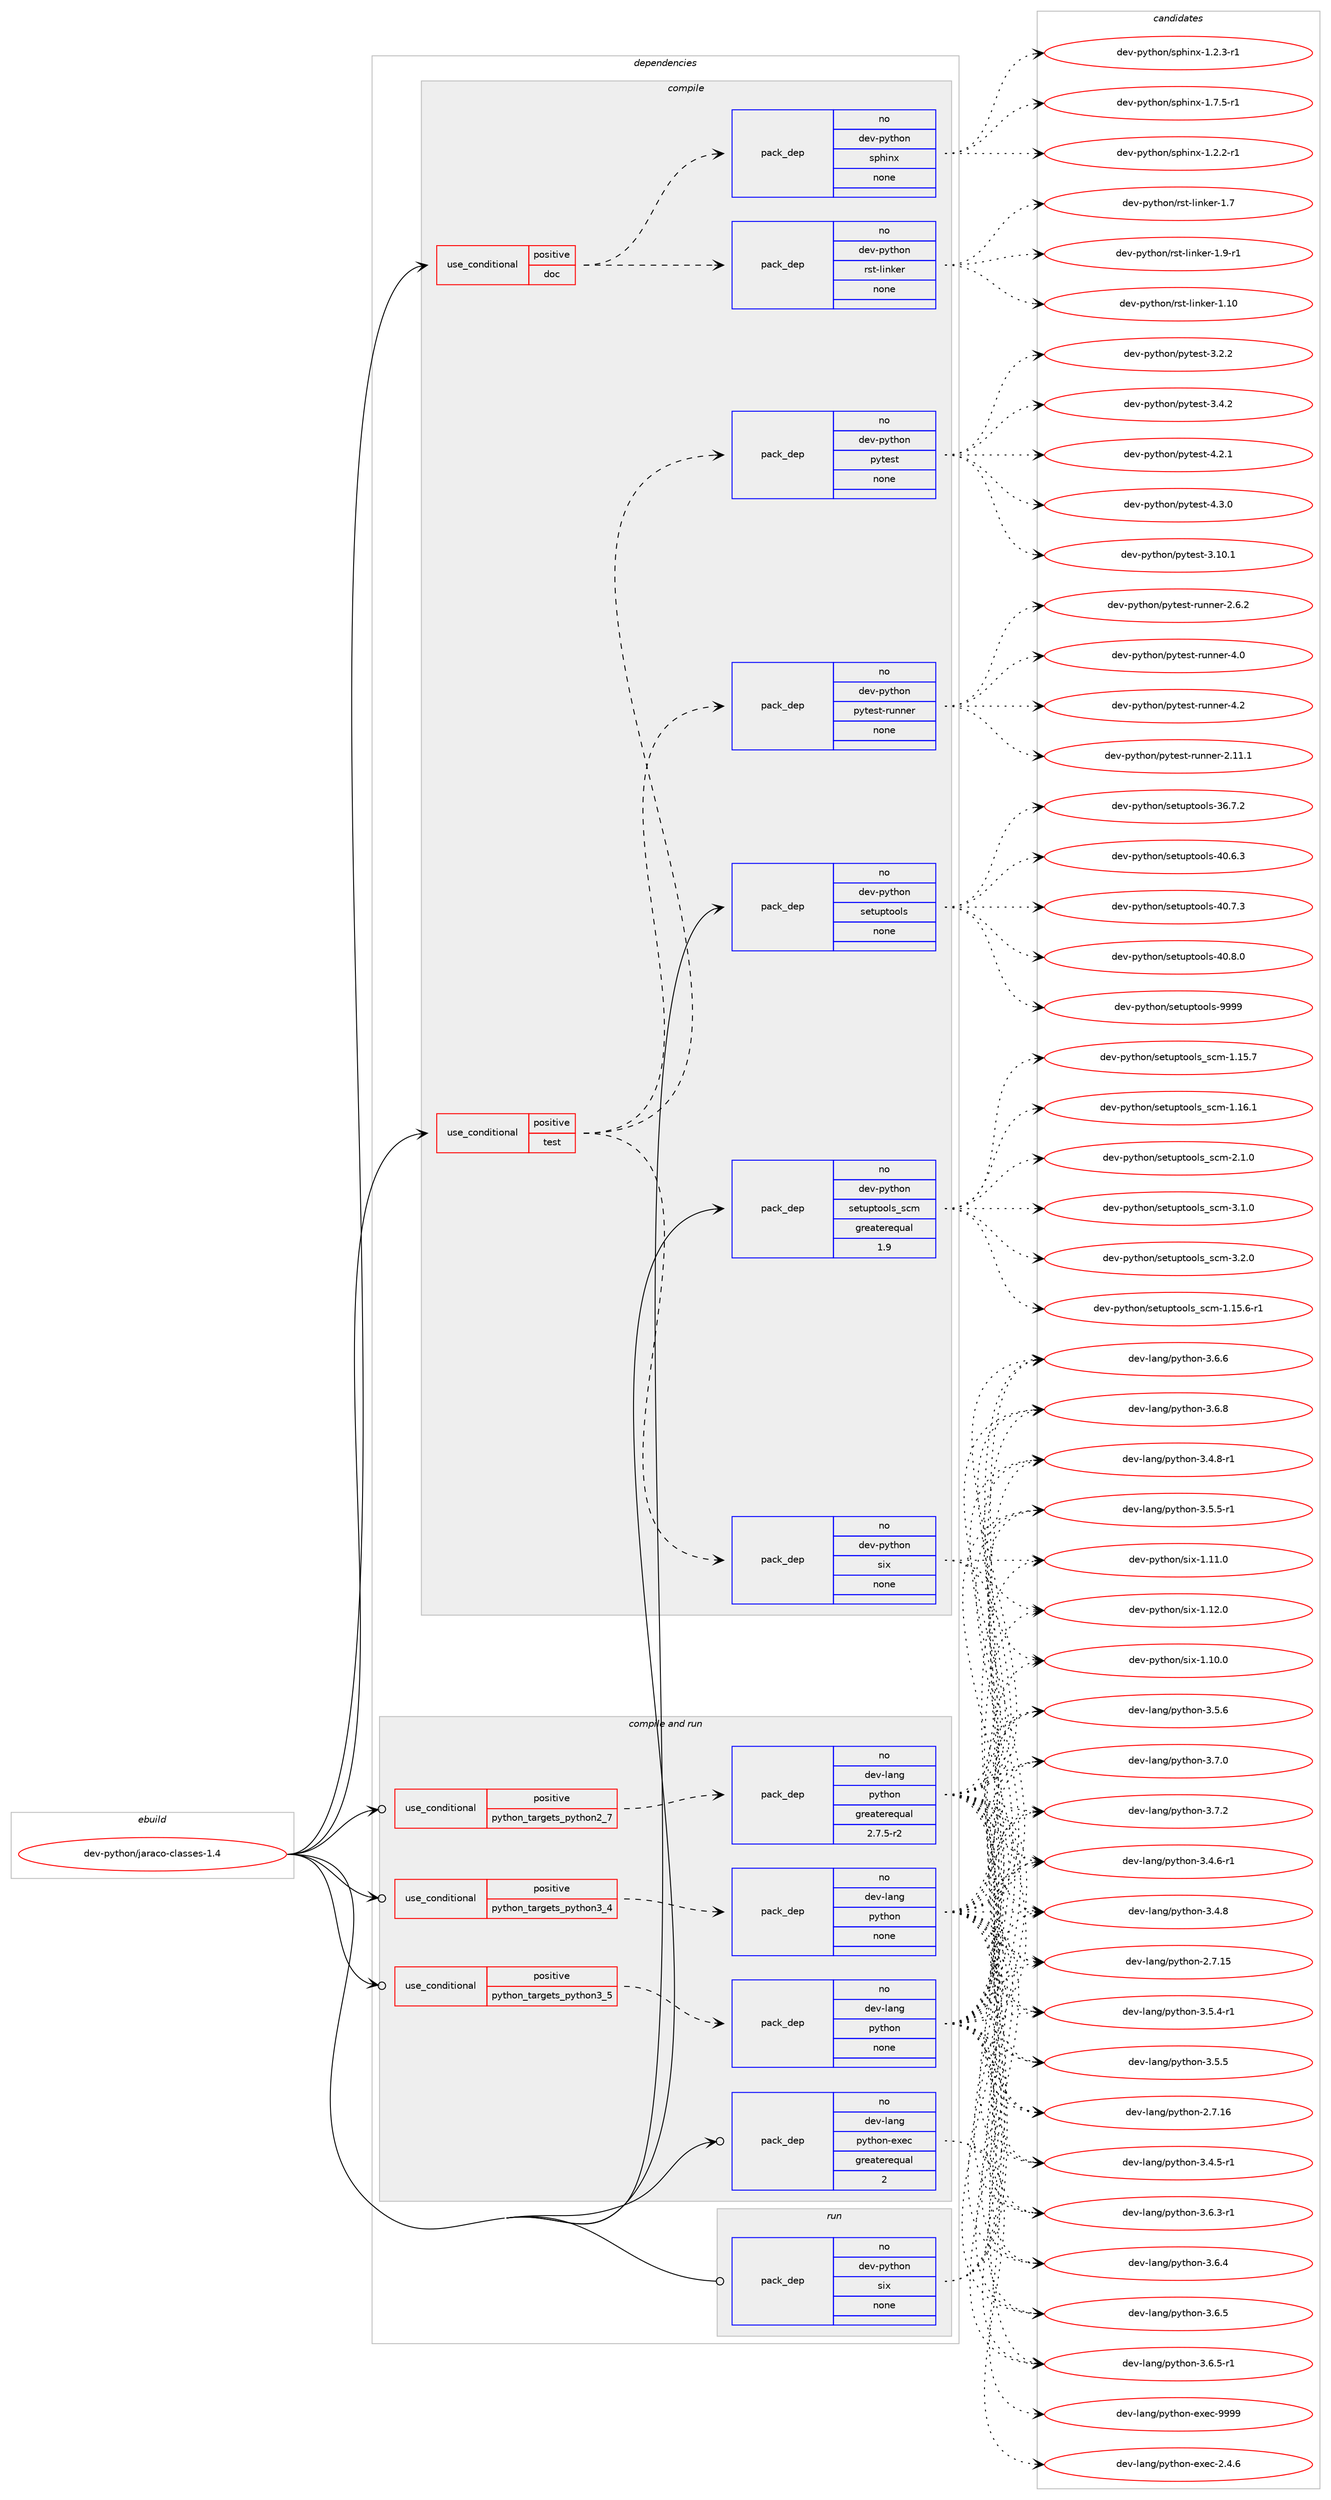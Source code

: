 digraph prolog {

# *************
# Graph options
# *************

newrank=true;
concentrate=true;
compound=true;
graph [rankdir=LR,fontname=Helvetica,fontsize=10,ranksep=1.5];#, ranksep=2.5, nodesep=0.2];
edge  [arrowhead=vee];
node  [fontname=Helvetica,fontsize=10];

# **********
# The ebuild
# **********

subgraph cluster_leftcol {
color=gray;
rank=same;
label=<<i>ebuild</i>>;
id [label="dev-python/jaraco-classes-1.4", color=red, width=4, href="../dev-python/jaraco-classes-1.4.svg"];
}

# ****************
# The dependencies
# ****************

subgraph cluster_midcol {
color=gray;
label=<<i>dependencies</i>>;
subgraph cluster_compile {
fillcolor="#eeeeee";
style=filled;
label=<<i>compile</i>>;
subgraph cond376072 {
dependency1414675 [label=<<TABLE BORDER="0" CELLBORDER="1" CELLSPACING="0" CELLPADDING="4"><TR><TD ROWSPAN="3" CELLPADDING="10">use_conditional</TD></TR><TR><TD>positive</TD></TR><TR><TD>doc</TD></TR></TABLE>>, shape=none, color=red];
subgraph pack1015334 {
dependency1414676 [label=<<TABLE BORDER="0" CELLBORDER="1" CELLSPACING="0" CELLPADDING="4" WIDTH="220"><TR><TD ROWSPAN="6" CELLPADDING="30">pack_dep</TD></TR><TR><TD WIDTH="110">no</TD></TR><TR><TD>dev-python</TD></TR><TR><TD>sphinx</TD></TR><TR><TD>none</TD></TR><TR><TD></TD></TR></TABLE>>, shape=none, color=blue];
}
dependency1414675:e -> dependency1414676:w [weight=20,style="dashed",arrowhead="vee"];
subgraph pack1015335 {
dependency1414677 [label=<<TABLE BORDER="0" CELLBORDER="1" CELLSPACING="0" CELLPADDING="4" WIDTH="220"><TR><TD ROWSPAN="6" CELLPADDING="30">pack_dep</TD></TR><TR><TD WIDTH="110">no</TD></TR><TR><TD>dev-python</TD></TR><TR><TD>rst-linker</TD></TR><TR><TD>none</TD></TR><TR><TD></TD></TR></TABLE>>, shape=none, color=blue];
}
dependency1414675:e -> dependency1414677:w [weight=20,style="dashed",arrowhead="vee"];
}
id:e -> dependency1414675:w [weight=20,style="solid",arrowhead="vee"];
subgraph cond376073 {
dependency1414678 [label=<<TABLE BORDER="0" CELLBORDER="1" CELLSPACING="0" CELLPADDING="4"><TR><TD ROWSPAN="3" CELLPADDING="10">use_conditional</TD></TR><TR><TD>positive</TD></TR><TR><TD>test</TD></TR></TABLE>>, shape=none, color=red];
subgraph pack1015336 {
dependency1414679 [label=<<TABLE BORDER="0" CELLBORDER="1" CELLSPACING="0" CELLPADDING="4" WIDTH="220"><TR><TD ROWSPAN="6" CELLPADDING="30">pack_dep</TD></TR><TR><TD WIDTH="110">no</TD></TR><TR><TD>dev-python</TD></TR><TR><TD>six</TD></TR><TR><TD>none</TD></TR><TR><TD></TD></TR></TABLE>>, shape=none, color=blue];
}
dependency1414678:e -> dependency1414679:w [weight=20,style="dashed",arrowhead="vee"];
subgraph pack1015337 {
dependency1414680 [label=<<TABLE BORDER="0" CELLBORDER="1" CELLSPACING="0" CELLPADDING="4" WIDTH="220"><TR><TD ROWSPAN="6" CELLPADDING="30">pack_dep</TD></TR><TR><TD WIDTH="110">no</TD></TR><TR><TD>dev-python</TD></TR><TR><TD>pytest</TD></TR><TR><TD>none</TD></TR><TR><TD></TD></TR></TABLE>>, shape=none, color=blue];
}
dependency1414678:e -> dependency1414680:w [weight=20,style="dashed",arrowhead="vee"];
subgraph pack1015338 {
dependency1414681 [label=<<TABLE BORDER="0" CELLBORDER="1" CELLSPACING="0" CELLPADDING="4" WIDTH="220"><TR><TD ROWSPAN="6" CELLPADDING="30">pack_dep</TD></TR><TR><TD WIDTH="110">no</TD></TR><TR><TD>dev-python</TD></TR><TR><TD>pytest-runner</TD></TR><TR><TD>none</TD></TR><TR><TD></TD></TR></TABLE>>, shape=none, color=blue];
}
dependency1414678:e -> dependency1414681:w [weight=20,style="dashed",arrowhead="vee"];
}
id:e -> dependency1414678:w [weight=20,style="solid",arrowhead="vee"];
subgraph pack1015339 {
dependency1414682 [label=<<TABLE BORDER="0" CELLBORDER="1" CELLSPACING="0" CELLPADDING="4" WIDTH="220"><TR><TD ROWSPAN="6" CELLPADDING="30">pack_dep</TD></TR><TR><TD WIDTH="110">no</TD></TR><TR><TD>dev-python</TD></TR><TR><TD>setuptools</TD></TR><TR><TD>none</TD></TR><TR><TD></TD></TR></TABLE>>, shape=none, color=blue];
}
id:e -> dependency1414682:w [weight=20,style="solid",arrowhead="vee"];
subgraph pack1015340 {
dependency1414683 [label=<<TABLE BORDER="0" CELLBORDER="1" CELLSPACING="0" CELLPADDING="4" WIDTH="220"><TR><TD ROWSPAN="6" CELLPADDING="30">pack_dep</TD></TR><TR><TD WIDTH="110">no</TD></TR><TR><TD>dev-python</TD></TR><TR><TD>setuptools_scm</TD></TR><TR><TD>greaterequal</TD></TR><TR><TD>1.9</TD></TR></TABLE>>, shape=none, color=blue];
}
id:e -> dependency1414683:w [weight=20,style="solid",arrowhead="vee"];
}
subgraph cluster_compileandrun {
fillcolor="#eeeeee";
style=filled;
label=<<i>compile and run</i>>;
subgraph cond376074 {
dependency1414684 [label=<<TABLE BORDER="0" CELLBORDER="1" CELLSPACING="0" CELLPADDING="4"><TR><TD ROWSPAN="3" CELLPADDING="10">use_conditional</TD></TR><TR><TD>positive</TD></TR><TR><TD>python_targets_python2_7</TD></TR></TABLE>>, shape=none, color=red];
subgraph pack1015341 {
dependency1414685 [label=<<TABLE BORDER="0" CELLBORDER="1" CELLSPACING="0" CELLPADDING="4" WIDTH="220"><TR><TD ROWSPAN="6" CELLPADDING="30">pack_dep</TD></TR><TR><TD WIDTH="110">no</TD></TR><TR><TD>dev-lang</TD></TR><TR><TD>python</TD></TR><TR><TD>greaterequal</TD></TR><TR><TD>2.7.5-r2</TD></TR></TABLE>>, shape=none, color=blue];
}
dependency1414684:e -> dependency1414685:w [weight=20,style="dashed",arrowhead="vee"];
}
id:e -> dependency1414684:w [weight=20,style="solid",arrowhead="odotvee"];
subgraph cond376075 {
dependency1414686 [label=<<TABLE BORDER="0" CELLBORDER="1" CELLSPACING="0" CELLPADDING="4"><TR><TD ROWSPAN="3" CELLPADDING="10">use_conditional</TD></TR><TR><TD>positive</TD></TR><TR><TD>python_targets_python3_4</TD></TR></TABLE>>, shape=none, color=red];
subgraph pack1015342 {
dependency1414687 [label=<<TABLE BORDER="0" CELLBORDER="1" CELLSPACING="0" CELLPADDING="4" WIDTH="220"><TR><TD ROWSPAN="6" CELLPADDING="30">pack_dep</TD></TR><TR><TD WIDTH="110">no</TD></TR><TR><TD>dev-lang</TD></TR><TR><TD>python</TD></TR><TR><TD>none</TD></TR><TR><TD></TD></TR></TABLE>>, shape=none, color=blue];
}
dependency1414686:e -> dependency1414687:w [weight=20,style="dashed",arrowhead="vee"];
}
id:e -> dependency1414686:w [weight=20,style="solid",arrowhead="odotvee"];
subgraph cond376076 {
dependency1414688 [label=<<TABLE BORDER="0" CELLBORDER="1" CELLSPACING="0" CELLPADDING="4"><TR><TD ROWSPAN="3" CELLPADDING="10">use_conditional</TD></TR><TR><TD>positive</TD></TR><TR><TD>python_targets_python3_5</TD></TR></TABLE>>, shape=none, color=red];
subgraph pack1015343 {
dependency1414689 [label=<<TABLE BORDER="0" CELLBORDER="1" CELLSPACING="0" CELLPADDING="4" WIDTH="220"><TR><TD ROWSPAN="6" CELLPADDING="30">pack_dep</TD></TR><TR><TD WIDTH="110">no</TD></TR><TR><TD>dev-lang</TD></TR><TR><TD>python</TD></TR><TR><TD>none</TD></TR><TR><TD></TD></TR></TABLE>>, shape=none, color=blue];
}
dependency1414688:e -> dependency1414689:w [weight=20,style="dashed",arrowhead="vee"];
}
id:e -> dependency1414688:w [weight=20,style="solid",arrowhead="odotvee"];
subgraph pack1015344 {
dependency1414690 [label=<<TABLE BORDER="0" CELLBORDER="1" CELLSPACING="0" CELLPADDING="4" WIDTH="220"><TR><TD ROWSPAN="6" CELLPADDING="30">pack_dep</TD></TR><TR><TD WIDTH="110">no</TD></TR><TR><TD>dev-lang</TD></TR><TR><TD>python-exec</TD></TR><TR><TD>greaterequal</TD></TR><TR><TD>2</TD></TR></TABLE>>, shape=none, color=blue];
}
id:e -> dependency1414690:w [weight=20,style="solid",arrowhead="odotvee"];
}
subgraph cluster_run {
fillcolor="#eeeeee";
style=filled;
label=<<i>run</i>>;
subgraph pack1015345 {
dependency1414691 [label=<<TABLE BORDER="0" CELLBORDER="1" CELLSPACING="0" CELLPADDING="4" WIDTH="220"><TR><TD ROWSPAN="6" CELLPADDING="30">pack_dep</TD></TR><TR><TD WIDTH="110">no</TD></TR><TR><TD>dev-python</TD></TR><TR><TD>six</TD></TR><TR><TD>none</TD></TR><TR><TD></TD></TR></TABLE>>, shape=none, color=blue];
}
id:e -> dependency1414691:w [weight=20,style="solid",arrowhead="odot"];
}
}

# **************
# The candidates
# **************

subgraph cluster_choices {
rank=same;
color=gray;
label=<<i>candidates</i>>;

subgraph choice1015334 {
color=black;
nodesep=1;
choice10010111845112121116104111110471151121041051101204549465046504511449 [label="dev-python/sphinx-1.2.2-r1", color=red, width=4,href="../dev-python/sphinx-1.2.2-r1.svg"];
choice10010111845112121116104111110471151121041051101204549465046514511449 [label="dev-python/sphinx-1.2.3-r1", color=red, width=4,href="../dev-python/sphinx-1.2.3-r1.svg"];
choice10010111845112121116104111110471151121041051101204549465546534511449 [label="dev-python/sphinx-1.7.5-r1", color=red, width=4,href="../dev-python/sphinx-1.7.5-r1.svg"];
dependency1414676:e -> choice10010111845112121116104111110471151121041051101204549465046504511449:w [style=dotted,weight="100"];
dependency1414676:e -> choice10010111845112121116104111110471151121041051101204549465046514511449:w [style=dotted,weight="100"];
dependency1414676:e -> choice10010111845112121116104111110471151121041051101204549465546534511449:w [style=dotted,weight="100"];
}
subgraph choice1015335 {
color=black;
nodesep=1;
choice1001011184511212111610411111047114115116451081051101071011144549464948 [label="dev-python/rst-linker-1.10", color=red, width=4,href="../dev-python/rst-linker-1.10.svg"];
choice10010111845112121116104111110471141151164510810511010710111445494655 [label="dev-python/rst-linker-1.7", color=red, width=4,href="../dev-python/rst-linker-1.7.svg"];
choice100101118451121211161041111104711411511645108105110107101114454946574511449 [label="dev-python/rst-linker-1.9-r1", color=red, width=4,href="../dev-python/rst-linker-1.9-r1.svg"];
dependency1414677:e -> choice1001011184511212111610411111047114115116451081051101071011144549464948:w [style=dotted,weight="100"];
dependency1414677:e -> choice10010111845112121116104111110471141151164510810511010710111445494655:w [style=dotted,weight="100"];
dependency1414677:e -> choice100101118451121211161041111104711411511645108105110107101114454946574511449:w [style=dotted,weight="100"];
}
subgraph choice1015336 {
color=black;
nodesep=1;
choice100101118451121211161041111104711510512045494649484648 [label="dev-python/six-1.10.0", color=red, width=4,href="../dev-python/six-1.10.0.svg"];
choice100101118451121211161041111104711510512045494649494648 [label="dev-python/six-1.11.0", color=red, width=4,href="../dev-python/six-1.11.0.svg"];
choice100101118451121211161041111104711510512045494649504648 [label="dev-python/six-1.12.0", color=red, width=4,href="../dev-python/six-1.12.0.svg"];
dependency1414679:e -> choice100101118451121211161041111104711510512045494649484648:w [style=dotted,weight="100"];
dependency1414679:e -> choice100101118451121211161041111104711510512045494649494648:w [style=dotted,weight="100"];
dependency1414679:e -> choice100101118451121211161041111104711510512045494649504648:w [style=dotted,weight="100"];
}
subgraph choice1015337 {
color=black;
nodesep=1;
choice100101118451121211161041111104711212111610111511645514649484649 [label="dev-python/pytest-3.10.1", color=red, width=4,href="../dev-python/pytest-3.10.1.svg"];
choice1001011184511212111610411111047112121116101115116455146504650 [label="dev-python/pytest-3.2.2", color=red, width=4,href="../dev-python/pytest-3.2.2.svg"];
choice1001011184511212111610411111047112121116101115116455146524650 [label="dev-python/pytest-3.4.2", color=red, width=4,href="../dev-python/pytest-3.4.2.svg"];
choice1001011184511212111610411111047112121116101115116455246504649 [label="dev-python/pytest-4.2.1", color=red, width=4,href="../dev-python/pytest-4.2.1.svg"];
choice1001011184511212111610411111047112121116101115116455246514648 [label="dev-python/pytest-4.3.0", color=red, width=4,href="../dev-python/pytest-4.3.0.svg"];
dependency1414680:e -> choice100101118451121211161041111104711212111610111511645514649484649:w [style=dotted,weight="100"];
dependency1414680:e -> choice1001011184511212111610411111047112121116101115116455146504650:w [style=dotted,weight="100"];
dependency1414680:e -> choice1001011184511212111610411111047112121116101115116455146524650:w [style=dotted,weight="100"];
dependency1414680:e -> choice1001011184511212111610411111047112121116101115116455246504649:w [style=dotted,weight="100"];
dependency1414680:e -> choice1001011184511212111610411111047112121116101115116455246514648:w [style=dotted,weight="100"];
}
subgraph choice1015338 {
color=black;
nodesep=1;
choice10010111845112121116104111110471121211161011151164511411711011010111445504649494649 [label="dev-python/pytest-runner-2.11.1", color=red, width=4,href="../dev-python/pytest-runner-2.11.1.svg"];
choice100101118451121211161041111104711212111610111511645114117110110101114455046544650 [label="dev-python/pytest-runner-2.6.2", color=red, width=4,href="../dev-python/pytest-runner-2.6.2.svg"];
choice10010111845112121116104111110471121211161011151164511411711011010111445524648 [label="dev-python/pytest-runner-4.0", color=red, width=4,href="../dev-python/pytest-runner-4.0.svg"];
choice10010111845112121116104111110471121211161011151164511411711011010111445524650 [label="dev-python/pytest-runner-4.2", color=red, width=4,href="../dev-python/pytest-runner-4.2.svg"];
dependency1414681:e -> choice10010111845112121116104111110471121211161011151164511411711011010111445504649494649:w [style=dotted,weight="100"];
dependency1414681:e -> choice100101118451121211161041111104711212111610111511645114117110110101114455046544650:w [style=dotted,weight="100"];
dependency1414681:e -> choice10010111845112121116104111110471121211161011151164511411711011010111445524648:w [style=dotted,weight="100"];
dependency1414681:e -> choice10010111845112121116104111110471121211161011151164511411711011010111445524650:w [style=dotted,weight="100"];
}
subgraph choice1015339 {
color=black;
nodesep=1;
choice100101118451121211161041111104711510111611711211611111110811545515446554650 [label="dev-python/setuptools-36.7.2", color=red, width=4,href="../dev-python/setuptools-36.7.2.svg"];
choice100101118451121211161041111104711510111611711211611111110811545524846544651 [label="dev-python/setuptools-40.6.3", color=red, width=4,href="../dev-python/setuptools-40.6.3.svg"];
choice100101118451121211161041111104711510111611711211611111110811545524846554651 [label="dev-python/setuptools-40.7.3", color=red, width=4,href="../dev-python/setuptools-40.7.3.svg"];
choice100101118451121211161041111104711510111611711211611111110811545524846564648 [label="dev-python/setuptools-40.8.0", color=red, width=4,href="../dev-python/setuptools-40.8.0.svg"];
choice10010111845112121116104111110471151011161171121161111111081154557575757 [label="dev-python/setuptools-9999", color=red, width=4,href="../dev-python/setuptools-9999.svg"];
dependency1414682:e -> choice100101118451121211161041111104711510111611711211611111110811545515446554650:w [style=dotted,weight="100"];
dependency1414682:e -> choice100101118451121211161041111104711510111611711211611111110811545524846544651:w [style=dotted,weight="100"];
dependency1414682:e -> choice100101118451121211161041111104711510111611711211611111110811545524846554651:w [style=dotted,weight="100"];
dependency1414682:e -> choice100101118451121211161041111104711510111611711211611111110811545524846564648:w [style=dotted,weight="100"];
dependency1414682:e -> choice10010111845112121116104111110471151011161171121161111111081154557575757:w [style=dotted,weight="100"];
}
subgraph choice1015340 {
color=black;
nodesep=1;
choice10010111845112121116104111110471151011161171121161111111081159511599109454946495346544511449 [label="dev-python/setuptools_scm-1.15.6-r1", color=red, width=4,href="../dev-python/setuptools_scm-1.15.6-r1.svg"];
choice1001011184511212111610411111047115101116117112116111111108115951159910945494649534655 [label="dev-python/setuptools_scm-1.15.7", color=red, width=4,href="../dev-python/setuptools_scm-1.15.7.svg"];
choice1001011184511212111610411111047115101116117112116111111108115951159910945494649544649 [label="dev-python/setuptools_scm-1.16.1", color=red, width=4,href="../dev-python/setuptools_scm-1.16.1.svg"];
choice10010111845112121116104111110471151011161171121161111111081159511599109455046494648 [label="dev-python/setuptools_scm-2.1.0", color=red, width=4,href="../dev-python/setuptools_scm-2.1.0.svg"];
choice10010111845112121116104111110471151011161171121161111111081159511599109455146494648 [label="dev-python/setuptools_scm-3.1.0", color=red, width=4,href="../dev-python/setuptools_scm-3.1.0.svg"];
choice10010111845112121116104111110471151011161171121161111111081159511599109455146504648 [label="dev-python/setuptools_scm-3.2.0", color=red, width=4,href="../dev-python/setuptools_scm-3.2.0.svg"];
dependency1414683:e -> choice10010111845112121116104111110471151011161171121161111111081159511599109454946495346544511449:w [style=dotted,weight="100"];
dependency1414683:e -> choice1001011184511212111610411111047115101116117112116111111108115951159910945494649534655:w [style=dotted,weight="100"];
dependency1414683:e -> choice1001011184511212111610411111047115101116117112116111111108115951159910945494649544649:w [style=dotted,weight="100"];
dependency1414683:e -> choice10010111845112121116104111110471151011161171121161111111081159511599109455046494648:w [style=dotted,weight="100"];
dependency1414683:e -> choice10010111845112121116104111110471151011161171121161111111081159511599109455146494648:w [style=dotted,weight="100"];
dependency1414683:e -> choice10010111845112121116104111110471151011161171121161111111081159511599109455146504648:w [style=dotted,weight="100"];
}
subgraph choice1015341 {
color=black;
nodesep=1;
choice10010111845108971101034711212111610411111045504655464953 [label="dev-lang/python-2.7.15", color=red, width=4,href="../dev-lang/python-2.7.15.svg"];
choice10010111845108971101034711212111610411111045504655464954 [label="dev-lang/python-2.7.16", color=red, width=4,href="../dev-lang/python-2.7.16.svg"];
choice1001011184510897110103471121211161041111104551465246534511449 [label="dev-lang/python-3.4.5-r1", color=red, width=4,href="../dev-lang/python-3.4.5-r1.svg"];
choice1001011184510897110103471121211161041111104551465246544511449 [label="dev-lang/python-3.4.6-r1", color=red, width=4,href="../dev-lang/python-3.4.6-r1.svg"];
choice100101118451089711010347112121116104111110455146524656 [label="dev-lang/python-3.4.8", color=red, width=4,href="../dev-lang/python-3.4.8.svg"];
choice1001011184510897110103471121211161041111104551465246564511449 [label="dev-lang/python-3.4.8-r1", color=red, width=4,href="../dev-lang/python-3.4.8-r1.svg"];
choice1001011184510897110103471121211161041111104551465346524511449 [label="dev-lang/python-3.5.4-r1", color=red, width=4,href="../dev-lang/python-3.5.4-r1.svg"];
choice100101118451089711010347112121116104111110455146534653 [label="dev-lang/python-3.5.5", color=red, width=4,href="../dev-lang/python-3.5.5.svg"];
choice1001011184510897110103471121211161041111104551465346534511449 [label="dev-lang/python-3.5.5-r1", color=red, width=4,href="../dev-lang/python-3.5.5-r1.svg"];
choice100101118451089711010347112121116104111110455146534654 [label="dev-lang/python-3.5.6", color=red, width=4,href="../dev-lang/python-3.5.6.svg"];
choice1001011184510897110103471121211161041111104551465446514511449 [label="dev-lang/python-3.6.3-r1", color=red, width=4,href="../dev-lang/python-3.6.3-r1.svg"];
choice100101118451089711010347112121116104111110455146544652 [label="dev-lang/python-3.6.4", color=red, width=4,href="../dev-lang/python-3.6.4.svg"];
choice100101118451089711010347112121116104111110455146544653 [label="dev-lang/python-3.6.5", color=red, width=4,href="../dev-lang/python-3.6.5.svg"];
choice1001011184510897110103471121211161041111104551465446534511449 [label="dev-lang/python-3.6.5-r1", color=red, width=4,href="../dev-lang/python-3.6.5-r1.svg"];
choice100101118451089711010347112121116104111110455146544654 [label="dev-lang/python-3.6.6", color=red, width=4,href="../dev-lang/python-3.6.6.svg"];
choice100101118451089711010347112121116104111110455146544656 [label="dev-lang/python-3.6.8", color=red, width=4,href="../dev-lang/python-3.6.8.svg"];
choice100101118451089711010347112121116104111110455146554648 [label="dev-lang/python-3.7.0", color=red, width=4,href="../dev-lang/python-3.7.0.svg"];
choice100101118451089711010347112121116104111110455146554650 [label="dev-lang/python-3.7.2", color=red, width=4,href="../dev-lang/python-3.7.2.svg"];
dependency1414685:e -> choice10010111845108971101034711212111610411111045504655464953:w [style=dotted,weight="100"];
dependency1414685:e -> choice10010111845108971101034711212111610411111045504655464954:w [style=dotted,weight="100"];
dependency1414685:e -> choice1001011184510897110103471121211161041111104551465246534511449:w [style=dotted,weight="100"];
dependency1414685:e -> choice1001011184510897110103471121211161041111104551465246544511449:w [style=dotted,weight="100"];
dependency1414685:e -> choice100101118451089711010347112121116104111110455146524656:w [style=dotted,weight="100"];
dependency1414685:e -> choice1001011184510897110103471121211161041111104551465246564511449:w [style=dotted,weight="100"];
dependency1414685:e -> choice1001011184510897110103471121211161041111104551465346524511449:w [style=dotted,weight="100"];
dependency1414685:e -> choice100101118451089711010347112121116104111110455146534653:w [style=dotted,weight="100"];
dependency1414685:e -> choice1001011184510897110103471121211161041111104551465346534511449:w [style=dotted,weight="100"];
dependency1414685:e -> choice100101118451089711010347112121116104111110455146534654:w [style=dotted,weight="100"];
dependency1414685:e -> choice1001011184510897110103471121211161041111104551465446514511449:w [style=dotted,weight="100"];
dependency1414685:e -> choice100101118451089711010347112121116104111110455146544652:w [style=dotted,weight="100"];
dependency1414685:e -> choice100101118451089711010347112121116104111110455146544653:w [style=dotted,weight="100"];
dependency1414685:e -> choice1001011184510897110103471121211161041111104551465446534511449:w [style=dotted,weight="100"];
dependency1414685:e -> choice100101118451089711010347112121116104111110455146544654:w [style=dotted,weight="100"];
dependency1414685:e -> choice100101118451089711010347112121116104111110455146544656:w [style=dotted,weight="100"];
dependency1414685:e -> choice100101118451089711010347112121116104111110455146554648:w [style=dotted,weight="100"];
dependency1414685:e -> choice100101118451089711010347112121116104111110455146554650:w [style=dotted,weight="100"];
}
subgraph choice1015342 {
color=black;
nodesep=1;
choice10010111845108971101034711212111610411111045504655464953 [label="dev-lang/python-2.7.15", color=red, width=4,href="../dev-lang/python-2.7.15.svg"];
choice10010111845108971101034711212111610411111045504655464954 [label="dev-lang/python-2.7.16", color=red, width=4,href="../dev-lang/python-2.7.16.svg"];
choice1001011184510897110103471121211161041111104551465246534511449 [label="dev-lang/python-3.4.5-r1", color=red, width=4,href="../dev-lang/python-3.4.5-r1.svg"];
choice1001011184510897110103471121211161041111104551465246544511449 [label="dev-lang/python-3.4.6-r1", color=red, width=4,href="../dev-lang/python-3.4.6-r1.svg"];
choice100101118451089711010347112121116104111110455146524656 [label="dev-lang/python-3.4.8", color=red, width=4,href="../dev-lang/python-3.4.8.svg"];
choice1001011184510897110103471121211161041111104551465246564511449 [label="dev-lang/python-3.4.8-r1", color=red, width=4,href="../dev-lang/python-3.4.8-r1.svg"];
choice1001011184510897110103471121211161041111104551465346524511449 [label="dev-lang/python-3.5.4-r1", color=red, width=4,href="../dev-lang/python-3.5.4-r1.svg"];
choice100101118451089711010347112121116104111110455146534653 [label="dev-lang/python-3.5.5", color=red, width=4,href="../dev-lang/python-3.5.5.svg"];
choice1001011184510897110103471121211161041111104551465346534511449 [label="dev-lang/python-3.5.5-r1", color=red, width=4,href="../dev-lang/python-3.5.5-r1.svg"];
choice100101118451089711010347112121116104111110455146534654 [label="dev-lang/python-3.5.6", color=red, width=4,href="../dev-lang/python-3.5.6.svg"];
choice1001011184510897110103471121211161041111104551465446514511449 [label="dev-lang/python-3.6.3-r1", color=red, width=4,href="../dev-lang/python-3.6.3-r1.svg"];
choice100101118451089711010347112121116104111110455146544652 [label="dev-lang/python-3.6.4", color=red, width=4,href="../dev-lang/python-3.6.4.svg"];
choice100101118451089711010347112121116104111110455146544653 [label="dev-lang/python-3.6.5", color=red, width=4,href="../dev-lang/python-3.6.5.svg"];
choice1001011184510897110103471121211161041111104551465446534511449 [label="dev-lang/python-3.6.5-r1", color=red, width=4,href="../dev-lang/python-3.6.5-r1.svg"];
choice100101118451089711010347112121116104111110455146544654 [label="dev-lang/python-3.6.6", color=red, width=4,href="../dev-lang/python-3.6.6.svg"];
choice100101118451089711010347112121116104111110455146544656 [label="dev-lang/python-3.6.8", color=red, width=4,href="../dev-lang/python-3.6.8.svg"];
choice100101118451089711010347112121116104111110455146554648 [label="dev-lang/python-3.7.0", color=red, width=4,href="../dev-lang/python-3.7.0.svg"];
choice100101118451089711010347112121116104111110455146554650 [label="dev-lang/python-3.7.2", color=red, width=4,href="../dev-lang/python-3.7.2.svg"];
dependency1414687:e -> choice10010111845108971101034711212111610411111045504655464953:w [style=dotted,weight="100"];
dependency1414687:e -> choice10010111845108971101034711212111610411111045504655464954:w [style=dotted,weight="100"];
dependency1414687:e -> choice1001011184510897110103471121211161041111104551465246534511449:w [style=dotted,weight="100"];
dependency1414687:e -> choice1001011184510897110103471121211161041111104551465246544511449:w [style=dotted,weight="100"];
dependency1414687:e -> choice100101118451089711010347112121116104111110455146524656:w [style=dotted,weight="100"];
dependency1414687:e -> choice1001011184510897110103471121211161041111104551465246564511449:w [style=dotted,weight="100"];
dependency1414687:e -> choice1001011184510897110103471121211161041111104551465346524511449:w [style=dotted,weight="100"];
dependency1414687:e -> choice100101118451089711010347112121116104111110455146534653:w [style=dotted,weight="100"];
dependency1414687:e -> choice1001011184510897110103471121211161041111104551465346534511449:w [style=dotted,weight="100"];
dependency1414687:e -> choice100101118451089711010347112121116104111110455146534654:w [style=dotted,weight="100"];
dependency1414687:e -> choice1001011184510897110103471121211161041111104551465446514511449:w [style=dotted,weight="100"];
dependency1414687:e -> choice100101118451089711010347112121116104111110455146544652:w [style=dotted,weight="100"];
dependency1414687:e -> choice100101118451089711010347112121116104111110455146544653:w [style=dotted,weight="100"];
dependency1414687:e -> choice1001011184510897110103471121211161041111104551465446534511449:w [style=dotted,weight="100"];
dependency1414687:e -> choice100101118451089711010347112121116104111110455146544654:w [style=dotted,weight="100"];
dependency1414687:e -> choice100101118451089711010347112121116104111110455146544656:w [style=dotted,weight="100"];
dependency1414687:e -> choice100101118451089711010347112121116104111110455146554648:w [style=dotted,weight="100"];
dependency1414687:e -> choice100101118451089711010347112121116104111110455146554650:w [style=dotted,weight="100"];
}
subgraph choice1015343 {
color=black;
nodesep=1;
choice10010111845108971101034711212111610411111045504655464953 [label="dev-lang/python-2.7.15", color=red, width=4,href="../dev-lang/python-2.7.15.svg"];
choice10010111845108971101034711212111610411111045504655464954 [label="dev-lang/python-2.7.16", color=red, width=4,href="../dev-lang/python-2.7.16.svg"];
choice1001011184510897110103471121211161041111104551465246534511449 [label="dev-lang/python-3.4.5-r1", color=red, width=4,href="../dev-lang/python-3.4.5-r1.svg"];
choice1001011184510897110103471121211161041111104551465246544511449 [label="dev-lang/python-3.4.6-r1", color=red, width=4,href="../dev-lang/python-3.4.6-r1.svg"];
choice100101118451089711010347112121116104111110455146524656 [label="dev-lang/python-3.4.8", color=red, width=4,href="../dev-lang/python-3.4.8.svg"];
choice1001011184510897110103471121211161041111104551465246564511449 [label="dev-lang/python-3.4.8-r1", color=red, width=4,href="../dev-lang/python-3.4.8-r1.svg"];
choice1001011184510897110103471121211161041111104551465346524511449 [label="dev-lang/python-3.5.4-r1", color=red, width=4,href="../dev-lang/python-3.5.4-r1.svg"];
choice100101118451089711010347112121116104111110455146534653 [label="dev-lang/python-3.5.5", color=red, width=4,href="../dev-lang/python-3.5.5.svg"];
choice1001011184510897110103471121211161041111104551465346534511449 [label="dev-lang/python-3.5.5-r1", color=red, width=4,href="../dev-lang/python-3.5.5-r1.svg"];
choice100101118451089711010347112121116104111110455146534654 [label="dev-lang/python-3.5.6", color=red, width=4,href="../dev-lang/python-3.5.6.svg"];
choice1001011184510897110103471121211161041111104551465446514511449 [label="dev-lang/python-3.6.3-r1", color=red, width=4,href="../dev-lang/python-3.6.3-r1.svg"];
choice100101118451089711010347112121116104111110455146544652 [label="dev-lang/python-3.6.4", color=red, width=4,href="../dev-lang/python-3.6.4.svg"];
choice100101118451089711010347112121116104111110455146544653 [label="dev-lang/python-3.6.5", color=red, width=4,href="../dev-lang/python-3.6.5.svg"];
choice1001011184510897110103471121211161041111104551465446534511449 [label="dev-lang/python-3.6.5-r1", color=red, width=4,href="../dev-lang/python-3.6.5-r1.svg"];
choice100101118451089711010347112121116104111110455146544654 [label="dev-lang/python-3.6.6", color=red, width=4,href="../dev-lang/python-3.6.6.svg"];
choice100101118451089711010347112121116104111110455146544656 [label="dev-lang/python-3.6.8", color=red, width=4,href="../dev-lang/python-3.6.8.svg"];
choice100101118451089711010347112121116104111110455146554648 [label="dev-lang/python-3.7.0", color=red, width=4,href="../dev-lang/python-3.7.0.svg"];
choice100101118451089711010347112121116104111110455146554650 [label="dev-lang/python-3.7.2", color=red, width=4,href="../dev-lang/python-3.7.2.svg"];
dependency1414689:e -> choice10010111845108971101034711212111610411111045504655464953:w [style=dotted,weight="100"];
dependency1414689:e -> choice10010111845108971101034711212111610411111045504655464954:w [style=dotted,weight="100"];
dependency1414689:e -> choice1001011184510897110103471121211161041111104551465246534511449:w [style=dotted,weight="100"];
dependency1414689:e -> choice1001011184510897110103471121211161041111104551465246544511449:w [style=dotted,weight="100"];
dependency1414689:e -> choice100101118451089711010347112121116104111110455146524656:w [style=dotted,weight="100"];
dependency1414689:e -> choice1001011184510897110103471121211161041111104551465246564511449:w [style=dotted,weight="100"];
dependency1414689:e -> choice1001011184510897110103471121211161041111104551465346524511449:w [style=dotted,weight="100"];
dependency1414689:e -> choice100101118451089711010347112121116104111110455146534653:w [style=dotted,weight="100"];
dependency1414689:e -> choice1001011184510897110103471121211161041111104551465346534511449:w [style=dotted,weight="100"];
dependency1414689:e -> choice100101118451089711010347112121116104111110455146534654:w [style=dotted,weight="100"];
dependency1414689:e -> choice1001011184510897110103471121211161041111104551465446514511449:w [style=dotted,weight="100"];
dependency1414689:e -> choice100101118451089711010347112121116104111110455146544652:w [style=dotted,weight="100"];
dependency1414689:e -> choice100101118451089711010347112121116104111110455146544653:w [style=dotted,weight="100"];
dependency1414689:e -> choice1001011184510897110103471121211161041111104551465446534511449:w [style=dotted,weight="100"];
dependency1414689:e -> choice100101118451089711010347112121116104111110455146544654:w [style=dotted,weight="100"];
dependency1414689:e -> choice100101118451089711010347112121116104111110455146544656:w [style=dotted,weight="100"];
dependency1414689:e -> choice100101118451089711010347112121116104111110455146554648:w [style=dotted,weight="100"];
dependency1414689:e -> choice100101118451089711010347112121116104111110455146554650:w [style=dotted,weight="100"];
}
subgraph choice1015344 {
color=black;
nodesep=1;
choice1001011184510897110103471121211161041111104510112010199455046524654 [label="dev-lang/python-exec-2.4.6", color=red, width=4,href="../dev-lang/python-exec-2.4.6.svg"];
choice10010111845108971101034711212111610411111045101120101994557575757 [label="dev-lang/python-exec-9999", color=red, width=4,href="../dev-lang/python-exec-9999.svg"];
dependency1414690:e -> choice1001011184510897110103471121211161041111104510112010199455046524654:w [style=dotted,weight="100"];
dependency1414690:e -> choice10010111845108971101034711212111610411111045101120101994557575757:w [style=dotted,weight="100"];
}
subgraph choice1015345 {
color=black;
nodesep=1;
choice100101118451121211161041111104711510512045494649484648 [label="dev-python/six-1.10.0", color=red, width=4,href="../dev-python/six-1.10.0.svg"];
choice100101118451121211161041111104711510512045494649494648 [label="dev-python/six-1.11.0", color=red, width=4,href="../dev-python/six-1.11.0.svg"];
choice100101118451121211161041111104711510512045494649504648 [label="dev-python/six-1.12.0", color=red, width=4,href="../dev-python/six-1.12.0.svg"];
dependency1414691:e -> choice100101118451121211161041111104711510512045494649484648:w [style=dotted,weight="100"];
dependency1414691:e -> choice100101118451121211161041111104711510512045494649494648:w [style=dotted,weight="100"];
dependency1414691:e -> choice100101118451121211161041111104711510512045494649504648:w [style=dotted,weight="100"];
}
}

}
